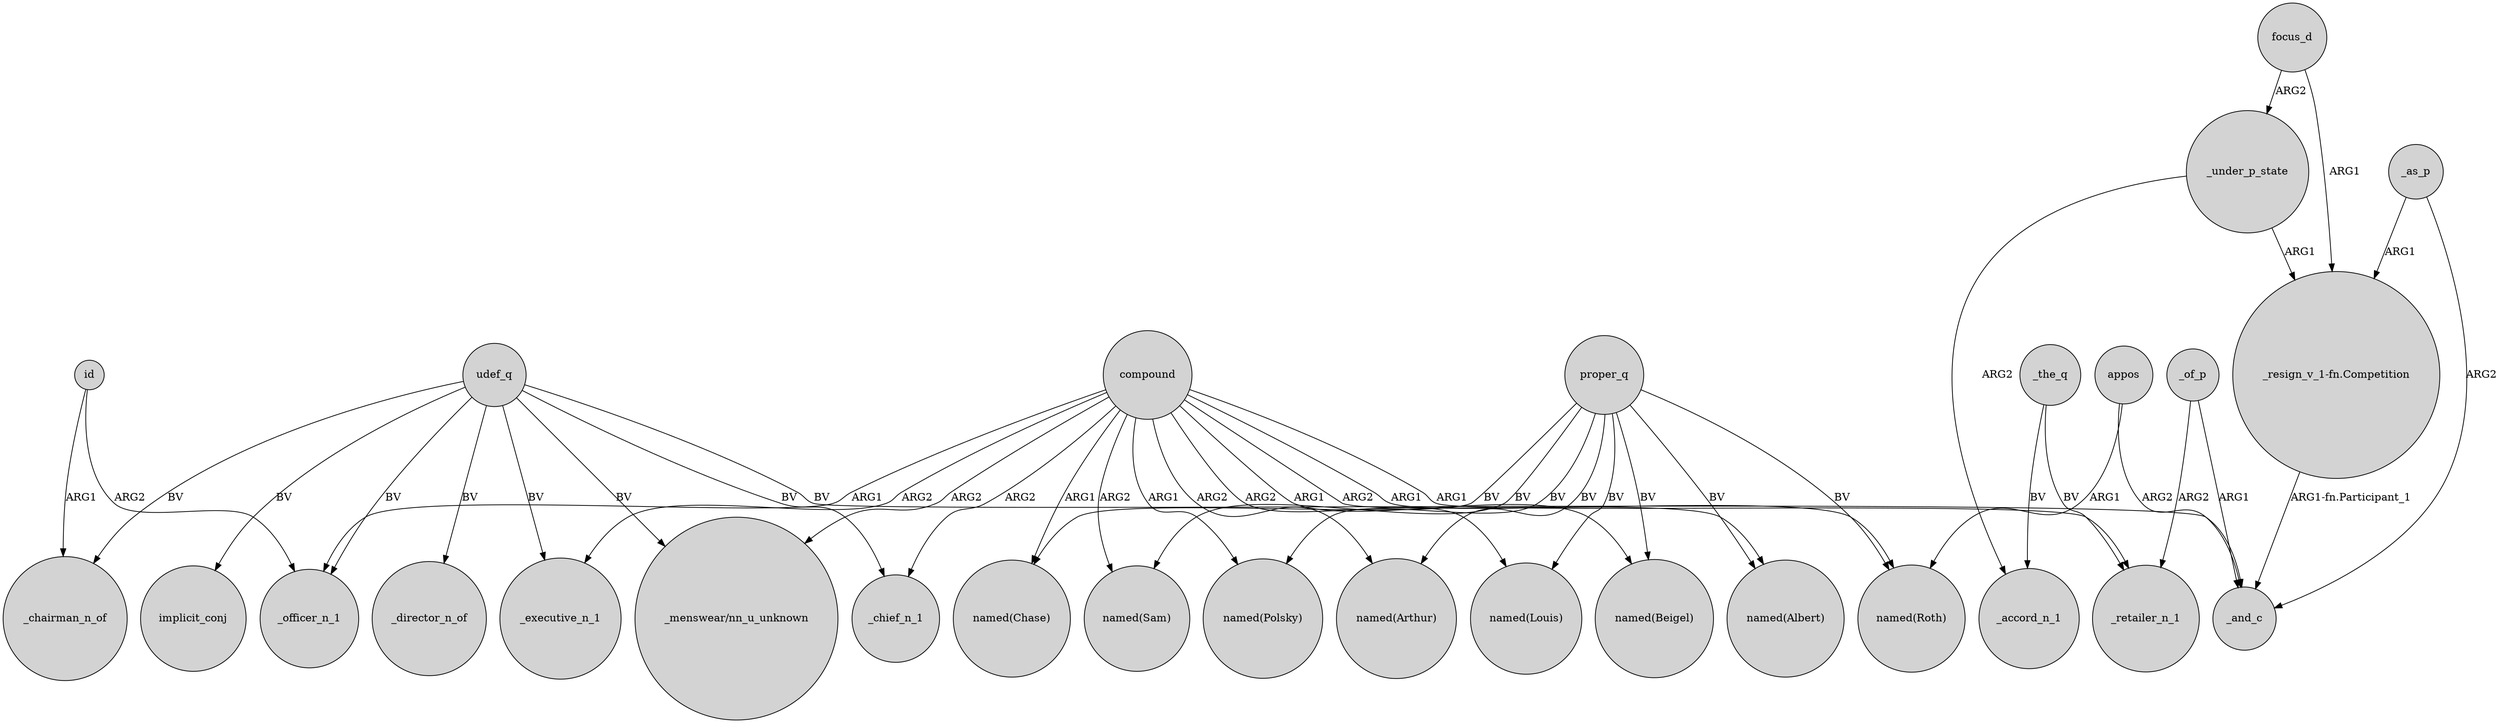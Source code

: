 digraph {
	node [shape=circle style=filled]
	"_resign_v_1-fn.Competition" -> _and_c [label="ARG1-fn.Participant_1"]
	proper_q -> "named(Albert)" [label=BV]
	_the_q -> _accord_n_1 [label=BV]
	id -> _chairman_n_of [label=ARG1]
	udef_q -> _director_n_of [label=BV]
	_as_p -> "_resign_v_1-fn.Competition" [label=ARG1]
	compound -> _chief_n_1 [label=ARG2]
	appos -> _and_c [label=ARG2]
	_under_p_state -> "_resign_v_1-fn.Competition" [label=ARG1]
	compound -> "named(Albert)" [label=ARG2]
	udef_q -> _chairman_n_of [label=BV]
	compound -> "named(Roth)" [label=ARG1]
	compound -> _retailer_n_1 [label=ARG1]
	udef_q -> _chief_n_1 [label=BV]
	proper_q -> "named(Roth)" [label=BV]
	_under_p_state -> _accord_n_1 [label=ARG2]
	compound -> "named(Louis)" [label=ARG2]
	_as_p -> _and_c [label=ARG2]
	compound -> "_menswear/nn_u_unknown" [label=ARG2]
	udef_q -> _and_c [label=BV]
	_the_q -> _retailer_n_1 [label=BV]
	proper_q -> "named(Polsky)" [label=BV]
	appos -> "named(Roth)" [label=ARG1]
	_of_p -> _and_c [label=ARG1]
	udef_q -> _executive_n_1 [label=BV]
	compound -> "named(Chase)" [label=ARG1]
	focus_d -> "_resign_v_1-fn.Competition" [label=ARG1]
	proper_q -> "named(Arthur)" [label=BV]
	compound -> _officer_n_1 [label=ARG1]
	udef_q -> _officer_n_1 [label=BV]
	focus_d -> _under_p_state [label=ARG2]
	proper_q -> "named(Beigel)" [label=BV]
	compound -> "named(Beigel)" [label=ARG1]
	proper_q -> "named(Louis)" [label=BV]
	proper_q -> "named(Sam)" [label=BV]
	_of_p -> _retailer_n_1 [label=ARG2]
	id -> _officer_n_1 [label=ARG2]
	compound -> "named(Polsky)" [label=ARG1]
	udef_q -> "_menswear/nn_u_unknown" [label=BV]
	udef_q -> implicit_conj [label=BV]
	compound -> _executive_n_1 [label=ARG2]
	proper_q -> "named(Chase)" [label=BV]
	compound -> "named(Arthur)" [label=ARG2]
	compound -> "named(Sam)" [label=ARG2]
}

